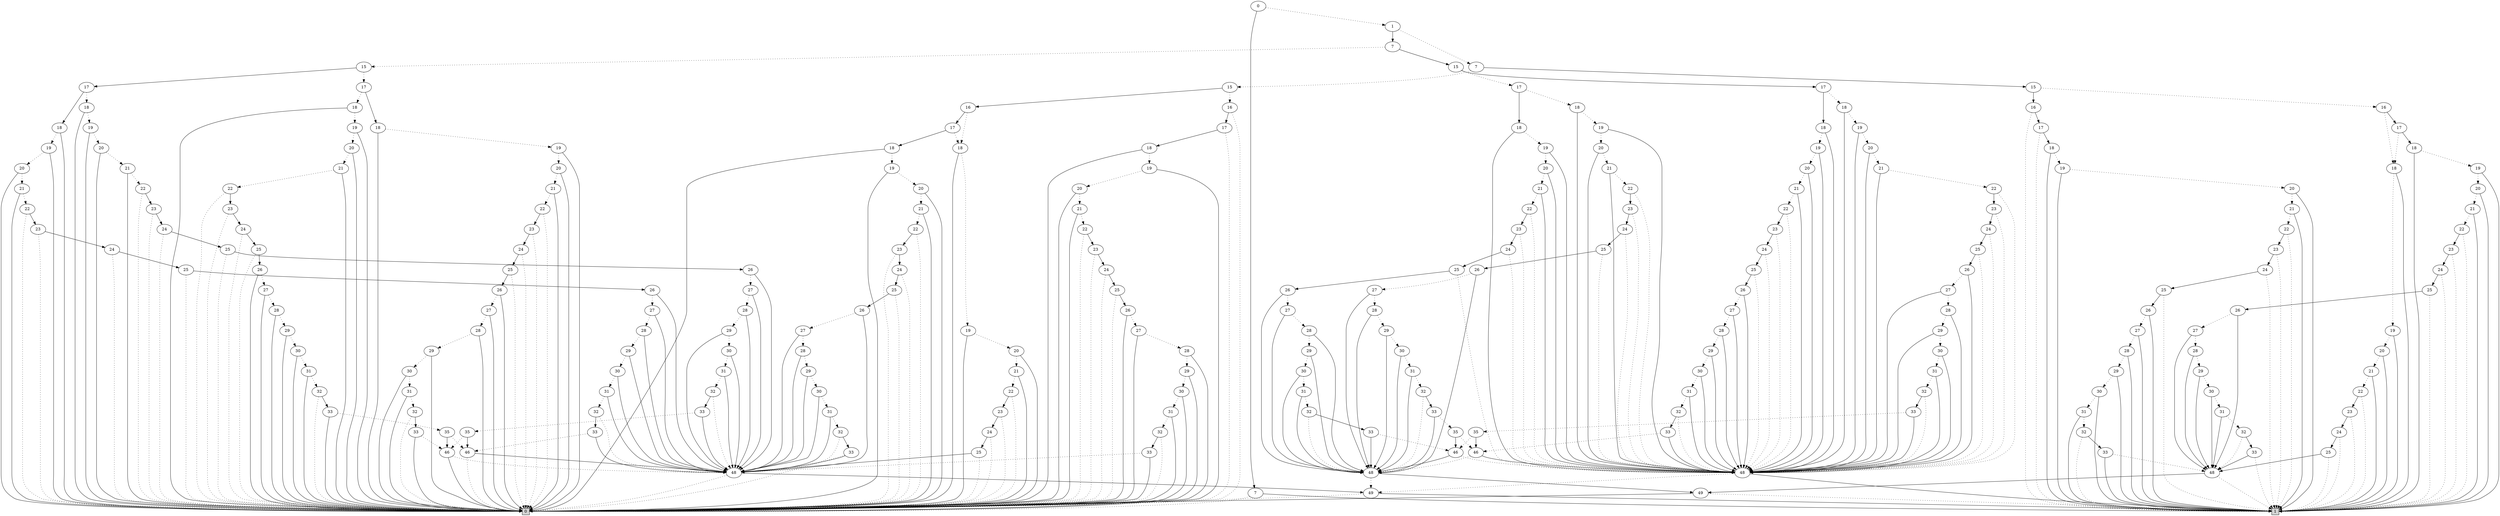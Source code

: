 digraph G {
0 [shape=box, label="0", style=filled, shape=box, height=0.3, width=0.3];
1 [shape=box, label="1", style=filled, shape=box, height=0.3, width=0.3];
154534 [label="0"];
154534 -> 154533 [style=dotted];
154534 -> 16 [style=filled];
154533 [label="1"];
154533 -> 154428 [style=dotted];
154533 -> 154532 [style=filled];
154428 [label="7"];
154428 -> 154426 [style=dotted];
154428 -> 154427 [style=filled];
154426 [label="15"];
154426 -> 88607 [style=dotted];
154426 -> 93065 [style=filled];
88607 [label="16"];
88607 -> 0 [style=dotted];
88607 -> 88606 [style=filled];
88606 [label="17"];
88606 -> 0 [style=dotted];
88606 -> 42724 [style=filled];
42724 [label="18"];
42724 -> 42723 [style=dotted];
42724 -> 0 [style=filled];
42723 [label="19"];
42723 -> 42722 [style=dotted];
42723 -> 0 [style=filled];
42722 [label="20"];
42722 -> 42721 [style=dotted];
42722 -> 0 [style=filled];
42721 [label="21"];
42721 -> 42720 [style=dotted];
42721 -> 0 [style=filled];
42720 [label="22"];
42720 -> 0 [style=dotted];
42720 -> 42719 [style=filled];
42719 [label="23"];
42719 -> 0 [style=dotted];
42719 -> 42718 [style=filled];
42718 [label="24"];
42718 -> 0 [style=dotted];
42718 -> 42717 [style=filled];
42717 [label="25"];
42717 -> 0 [style=dotted];
42717 -> 42716 [style=filled];
42716 [label="26"];
42716 -> 42715 [style=dotted];
42716 -> 0 [style=filled];
42715 [label="27"];
42715 -> 42714 [style=dotted];
42715 -> 0 [style=filled];
42714 [label="28"];
42714 -> 42713 [style=dotted];
42714 -> 0 [style=filled];
42713 [label="29"];
42713 -> 42712 [style=dotted];
42713 -> 0 [style=filled];
42712 [label="30"];
42712 -> 42711 [style=dotted];
42712 -> 0 [style=filled];
42711 [label="31"];
42711 -> 42710 [style=dotted];
42711 -> 0 [style=filled];
42710 [label="32"];
42710 -> 0 [style=dotted];
42710 -> 42709 [style=filled];
42709 [label="33"];
42709 -> 4598 [style=dotted];
42709 -> 0 [style=filled];
4598 [label="48"];
4598 -> 0 [style=dotted];
4598 -> 100 [style=filled];
100 [label="49"];
100 -> 0 [style=dotted];
100 -> 1 [style=filled];
93065 [label="16"];
93065 -> 42607 [style=dotted];
93065 -> 93064 [style=filled];
42607 [label="18"];
42607 -> 42606 [style=dotted];
42607 -> 0 [style=filled];
42606 [label="19"];
42606 -> 42605 [style=dotted];
42606 -> 0 [style=filled];
42605 [label="20"];
42605 -> 42604 [style=dotted];
42605 -> 0 [style=filled];
42604 [label="21"];
42604 -> 42603 [style=dotted];
42604 -> 0 [style=filled];
42603 [label="22"];
42603 -> 0 [style=dotted];
42603 -> 42602 [style=filled];
42602 [label="23"];
42602 -> 0 [style=dotted];
42602 -> 42601 [style=filled];
42601 [label="24"];
42601 -> 0 [style=dotted];
42601 -> 42600 [style=filled];
42600 [label="25"];
42600 -> 0 [style=dotted];
42600 -> 4598 [style=filled];
93064 [label="17"];
93064 -> 42607 [style=dotted];
93064 -> 42653 [style=filled];
42653 [label="18"];
42653 -> 42652 [style=dotted];
42653 -> 0 [style=filled];
42652 [label="19"];
42652 -> 42651 [style=dotted];
42652 -> 0 [style=filled];
42651 [label="20"];
42651 -> 42650 [style=dotted];
42651 -> 0 [style=filled];
42650 [label="21"];
42650 -> 42649 [style=dotted];
42650 -> 0 [style=filled];
42649 [label="22"];
42649 -> 0 [style=dotted];
42649 -> 42648 [style=filled];
42648 [label="23"];
42648 -> 0 [style=dotted];
42648 -> 42647 [style=filled];
42647 [label="24"];
42647 -> 0 [style=dotted];
42647 -> 42646 [style=filled];
42646 [label="25"];
42646 -> 0 [style=dotted];
42646 -> 42645 [style=filled];
42645 [label="26"];
42645 -> 42644 [style=dotted];
42645 -> 4598 [style=filled];
42644 [label="27"];
42644 -> 42643 [style=dotted];
42644 -> 4598 [style=filled];
42643 [label="28"];
42643 -> 42642 [style=dotted];
42643 -> 4598 [style=filled];
42642 [label="29"];
42642 -> 42641 [style=dotted];
42642 -> 4598 [style=filled];
42641 [label="30"];
42641 -> 42640 [style=dotted];
42641 -> 4598 [style=filled];
42640 [label="31"];
42640 -> 42639 [style=dotted];
42640 -> 4598 [style=filled];
42639 [label="32"];
42639 -> 4598 [style=dotted];
42639 -> 42638 [style=filled];
42638 [label="33"];
42638 -> 0 [style=dotted];
42638 -> 4598 [style=filled];
154427 [label="15"];
154427 -> 93057 [style=dotted];
154427 -> 90783 [style=filled];
93057 [label="16"];
93057 -> 42615 [style=dotted];
93057 -> 93056 [style=filled];
42615 [label="18"];
42615 -> 42614 [style=dotted];
42615 -> 1 [style=filled];
42614 [label="19"];
42614 -> 42613 [style=dotted];
42614 -> 1 [style=filled];
42613 [label="20"];
42613 -> 42612 [style=dotted];
42613 -> 1 [style=filled];
42612 [label="21"];
42612 -> 42611 [style=dotted];
42612 -> 1 [style=filled];
42611 [label="22"];
42611 -> 1 [style=dotted];
42611 -> 42610 [style=filled];
42610 [label="23"];
42610 -> 1 [style=dotted];
42610 -> 42609 [style=filled];
42609 [label="24"];
42609 -> 1 [style=dotted];
42609 -> 42608 [style=filled];
42608 [label="25"];
42608 -> 1 [style=dotted];
42608 -> 4600 [style=filled];
4600 [label="48"];
4600 -> 1 [style=dotted];
4600 -> 101 [style=filled];
101 [label="49"];
101 -> 1 [style=dotted];
101 -> 0 [style=filled];
93056 [label="17"];
93056 -> 42615 [style=dotted];
93056 -> 42698 [style=filled];
42698 [label="18"];
42698 -> 42697 [style=dotted];
42698 -> 1 [style=filled];
42697 [label="19"];
42697 -> 42696 [style=dotted];
42697 -> 1 [style=filled];
42696 [label="20"];
42696 -> 42695 [style=dotted];
42696 -> 1 [style=filled];
42695 [label="21"];
42695 -> 42694 [style=dotted];
42695 -> 1 [style=filled];
42694 [label="22"];
42694 -> 1 [style=dotted];
42694 -> 42693 [style=filled];
42693 [label="23"];
42693 -> 1 [style=dotted];
42693 -> 42692 [style=filled];
42692 [label="24"];
42692 -> 1 [style=dotted];
42692 -> 42691 [style=filled];
42691 [label="25"];
42691 -> 1 [style=dotted];
42691 -> 42690 [style=filled];
42690 [label="26"];
42690 -> 42689 [style=dotted];
42690 -> 4600 [style=filled];
42689 [label="27"];
42689 -> 42688 [style=dotted];
42689 -> 4600 [style=filled];
42688 [label="28"];
42688 -> 42687 [style=dotted];
42688 -> 4600 [style=filled];
42687 [label="29"];
42687 -> 42686 [style=dotted];
42687 -> 4600 [style=filled];
42686 [label="30"];
42686 -> 42685 [style=dotted];
42686 -> 4600 [style=filled];
42685 [label="31"];
42685 -> 42684 [style=dotted];
42685 -> 4600 [style=filled];
42684 [label="32"];
42684 -> 4600 [style=dotted];
42684 -> 42683 [style=filled];
42683 [label="33"];
42683 -> 1 [style=dotted];
42683 -> 4600 [style=filled];
90783 [label="16"];
90783 -> 1 [style=dotted];
90783 -> 90782 [style=filled];
90782 [label="17"];
90782 -> 1 [style=dotted];
90782 -> 90781 [style=filled];
90781 [label="18"];
90781 -> 90780 [style=dotted];
90781 -> 1 [style=filled];
90780 [label="19"];
90780 -> 90779 [style=dotted];
90780 -> 1 [style=filled];
90779 [label="20"];
90779 -> 90778 [style=dotted];
90779 -> 1 [style=filled];
90778 [label="21"];
90778 -> 90777 [style=dotted];
90778 -> 1 [style=filled];
90777 [label="22"];
90777 -> 1 [style=dotted];
90777 -> 90776 [style=filled];
90776 [label="23"];
90776 -> 1 [style=dotted];
90776 -> 90775 [style=filled];
90775 [label="24"];
90775 -> 1 [style=dotted];
90775 -> 90774 [style=filled];
90774 [label="25"];
90774 -> 1 [style=dotted];
90774 -> 90773 [style=filled];
90773 [label="26"];
90773 -> 90772 [style=dotted];
90773 -> 1 [style=filled];
90772 [label="27"];
90772 -> 90771 [style=dotted];
90772 -> 1 [style=filled];
90771 [label="28"];
90771 -> 90770 [style=dotted];
90771 -> 1 [style=filled];
90770 [label="29"];
90770 -> 90769 [style=dotted];
90770 -> 1 [style=filled];
90769 [label="30"];
90769 -> 90768 [style=dotted];
90769 -> 1 [style=filled];
90768 [label="31"];
90768 -> 90767 [style=dotted];
90768 -> 1 [style=filled];
90767 [label="32"];
90767 -> 1 [style=dotted];
90767 -> 90766 [style=filled];
90766 [label="33"];
90766 -> 4600 [style=dotted];
90766 -> 1 [style=filled];
154532 [label="7"];
154532 -> 154462 [style=dotted];
154532 -> 154531 [style=filled];
154462 [label="15"];
154462 -> 154201 [style=dotted];
154462 -> 154461 [style=filled];
154201 [label="17"];
154201 -> 154184 [style=dotted];
154201 -> 154200 [style=filled];
154184 [label="18"];
154184 -> 154183 [style=dotted];
154184 -> 0 [style=filled];
154183 [label="19"];
154183 -> 154182 [style=dotted];
154183 -> 0 [style=filled];
154182 [label="20"];
154182 -> 154181 [style=dotted];
154182 -> 0 [style=filled];
154181 [label="21"];
154181 -> 154180 [style=dotted];
154181 -> 0 [style=filled];
154180 [label="22"];
154180 -> 0 [style=dotted];
154180 -> 154179 [style=filled];
154179 [label="23"];
154179 -> 0 [style=dotted];
154179 -> 154178 [style=filled];
154178 [label="24"];
154178 -> 0 [style=dotted];
154178 -> 154177 [style=filled];
154177 [label="25"];
154177 -> 0 [style=dotted];
154177 -> 154176 [style=filled];
154176 [label="26"];
154176 -> 154175 [style=dotted];
154176 -> 0 [style=filled];
154175 [label="27"];
154175 -> 154174 [style=dotted];
154175 -> 0 [style=filled];
154174 [label="28"];
154174 -> 154173 [style=dotted];
154174 -> 0 [style=filled];
154173 [label="29"];
154173 -> 154172 [style=dotted];
154173 -> 0 [style=filled];
154172 [label="30"];
154172 -> 154171 [style=dotted];
154172 -> 0 [style=filled];
154171 [label="31"];
154171 -> 154170 [style=dotted];
154171 -> 0 [style=filled];
154170 [label="32"];
154170 -> 0 [style=dotted];
154170 -> 154169 [style=filled];
154169 [label="33"];
154169 -> 154168 [style=dotted];
154169 -> 0 [style=filled];
154168 [label="35"];
154168 -> 43028 [style=dotted];
154168 -> 134989 [style=filled];
43028 [label="46"];
43028 -> 0 [style=dotted];
43028 -> 4598 [style=filled];
134989 [label="46"];
134989 -> 4598 [style=dotted];
134989 -> 0 [style=filled];
154200 [label="18"];
154200 -> 154199 [style=dotted];
154200 -> 0 [style=filled];
154199 [label="19"];
154199 -> 154198 [style=dotted];
154199 -> 0 [style=filled];
154198 [label="20"];
154198 -> 154197 [style=dotted];
154198 -> 0 [style=filled];
154197 [label="21"];
154197 -> 154196 [style=dotted];
154197 -> 0 [style=filled];
154196 [label="22"];
154196 -> 0 [style=dotted];
154196 -> 154195 [style=filled];
154195 [label="23"];
154195 -> 0 [style=dotted];
154195 -> 154194 [style=filled];
154194 [label="24"];
154194 -> 0 [style=dotted];
154194 -> 154193 [style=filled];
154193 [label="25"];
154193 -> 0 [style=dotted];
154193 -> 154192 [style=filled];
154192 [label="26"];
154192 -> 154191 [style=dotted];
154192 -> 0 [style=filled];
154191 [label="27"];
154191 -> 154190 [style=dotted];
154191 -> 0 [style=filled];
154190 [label="28"];
154190 -> 154189 [style=dotted];
154190 -> 0 [style=filled];
154189 [label="29"];
154189 -> 154188 [style=dotted];
154189 -> 0 [style=filled];
154188 [label="30"];
154188 -> 154187 [style=dotted];
154188 -> 0 [style=filled];
154187 [label="31"];
154187 -> 154186 [style=dotted];
154187 -> 0 [style=filled];
154186 [label="32"];
154186 -> 0 [style=dotted];
154186 -> 154185 [style=filled];
154185 [label="33"];
154185 -> 134989 [style=dotted];
154185 -> 0 [style=filled];
154461 [label="17"];
154461 -> 154444 [style=dotted];
154461 -> 154460 [style=filled];
154444 [label="18"];
154444 -> 154443 [style=dotted];
154444 -> 0 [style=filled];
154443 [label="19"];
154443 -> 154442 [style=dotted];
154443 -> 0 [style=filled];
154442 [label="20"];
154442 -> 154441 [style=dotted];
154442 -> 0 [style=filled];
154441 [label="21"];
154441 -> 154440 [style=dotted];
154441 -> 0 [style=filled];
154440 [label="22"];
154440 -> 0 [style=dotted];
154440 -> 154439 [style=filled];
154439 [label="23"];
154439 -> 0 [style=dotted];
154439 -> 154438 [style=filled];
154438 [label="24"];
154438 -> 0 [style=dotted];
154438 -> 154437 [style=filled];
154437 [label="25"];
154437 -> 0 [style=dotted];
154437 -> 154436 [style=filled];
154436 [label="26"];
154436 -> 154435 [style=dotted];
154436 -> 4598 [style=filled];
154435 [label="27"];
154435 -> 154434 [style=dotted];
154435 -> 4598 [style=filled];
154434 [label="28"];
154434 -> 154433 [style=dotted];
154434 -> 4598 [style=filled];
154433 [label="29"];
154433 -> 154432 [style=dotted];
154433 -> 4598 [style=filled];
154432 [label="30"];
154432 -> 154431 [style=dotted];
154432 -> 4598 [style=filled];
154431 [label="31"];
154431 -> 154430 [style=dotted];
154431 -> 4598 [style=filled];
154430 [label="32"];
154430 -> 4598 [style=dotted];
154430 -> 154429 [style=filled];
154429 [label="33"];
154429 -> 154202 [style=dotted];
154429 -> 4598 [style=filled];
154202 [label="35"];
154202 -> 134989 [style=dotted];
154202 -> 43028 [style=filled];
154460 [label="18"];
154460 -> 154459 [style=dotted];
154460 -> 0 [style=filled];
154459 [label="19"];
154459 -> 154458 [style=dotted];
154459 -> 0 [style=filled];
154458 [label="20"];
154458 -> 154457 [style=dotted];
154458 -> 0 [style=filled];
154457 [label="21"];
154457 -> 154456 [style=dotted];
154457 -> 0 [style=filled];
154456 [label="22"];
154456 -> 0 [style=dotted];
154456 -> 154455 [style=filled];
154455 [label="23"];
154455 -> 0 [style=dotted];
154455 -> 154454 [style=filled];
154454 [label="24"];
154454 -> 0 [style=dotted];
154454 -> 154453 [style=filled];
154453 [label="25"];
154453 -> 0 [style=dotted];
154453 -> 154452 [style=filled];
154452 [label="26"];
154452 -> 154451 [style=dotted];
154452 -> 4598 [style=filled];
154451 [label="27"];
154451 -> 154450 [style=dotted];
154451 -> 4598 [style=filled];
154450 [label="28"];
154450 -> 154449 [style=dotted];
154450 -> 4598 [style=filled];
154449 [label="29"];
154449 -> 154448 [style=dotted];
154449 -> 4598 [style=filled];
154448 [label="30"];
154448 -> 154447 [style=dotted];
154448 -> 4598 [style=filled];
154447 [label="31"];
154447 -> 154446 [style=dotted];
154447 -> 4598 [style=filled];
154446 [label="32"];
154446 -> 4598 [style=dotted];
154446 -> 154445 [style=filled];
154445 [label="33"];
154445 -> 43028 [style=dotted];
154445 -> 4598 [style=filled];
154531 [label="15"];
154531 -> 154496 [style=dotted];
154531 -> 154530 [style=filled];
154496 [label="17"];
154496 -> 154479 [style=dotted];
154496 -> 154495 [style=filled];
154479 [label="18"];
154479 -> 154478 [style=dotted];
154479 -> 42471 [style=filled];
154478 [label="19"];
154478 -> 154477 [style=dotted];
154478 -> 42471 [style=filled];
154477 [label="20"];
154477 -> 154476 [style=dotted];
154477 -> 42471 [style=filled];
154476 [label="21"];
154476 -> 154475 [style=dotted];
154476 -> 42471 [style=filled];
154475 [label="22"];
154475 -> 42471 [style=dotted];
154475 -> 154474 [style=filled];
42471 [label="48"];
42471 -> 100 [style=dotted];
42471 -> 1 [style=filled];
154474 [label="23"];
154474 -> 42471 [style=dotted];
154474 -> 154473 [style=filled];
154473 [label="24"];
154473 -> 42471 [style=dotted];
154473 -> 154472 [style=filled];
154472 [label="25"];
154472 -> 42471 [style=dotted];
154472 -> 154471 [style=filled];
154471 [label="26"];
154471 -> 154470 [style=dotted];
154471 -> 42616 [style=filled];
154470 [label="27"];
154470 -> 154469 [style=dotted];
154470 -> 42616 [style=filled];
154469 [label="28"];
154469 -> 154468 [style=dotted];
154469 -> 42616 [style=filled];
154468 [label="29"];
154468 -> 154467 [style=dotted];
154468 -> 42616 [style=filled];
154467 [label="30"];
154467 -> 154466 [style=dotted];
154467 -> 42616 [style=filled];
154466 [label="31"];
154466 -> 154465 [style=dotted];
154466 -> 42616 [style=filled];
154465 [label="32"];
154465 -> 42616 [style=dotted];
154465 -> 154464 [style=filled];
42616 [label="48"];
42616 -> 100 [style=dotted];
42616 -> 101 [style=filled];
154464 [label="33"];
154464 -> 154463 [style=dotted];
154464 -> 42616 [style=filled];
154463 [label="35"];
154463 -> 146160 [style=dotted];
154463 -> 146162 [style=filled];
146160 [label="46"];
146160 -> 42616 [style=dotted];
146160 -> 42471 [style=filled];
146162 [label="46"];
146162 -> 42471 [style=dotted];
146162 -> 42616 [style=filled];
154495 [label="18"];
154495 -> 154494 [style=dotted];
154495 -> 42471 [style=filled];
154494 [label="19"];
154494 -> 154493 [style=dotted];
154494 -> 42471 [style=filled];
154493 [label="20"];
154493 -> 154492 [style=dotted];
154493 -> 42471 [style=filled];
154492 [label="21"];
154492 -> 154491 [style=dotted];
154492 -> 42471 [style=filled];
154491 [label="22"];
154491 -> 42471 [style=dotted];
154491 -> 154490 [style=filled];
154490 [label="23"];
154490 -> 42471 [style=dotted];
154490 -> 154489 [style=filled];
154489 [label="24"];
154489 -> 42471 [style=dotted];
154489 -> 154488 [style=filled];
154488 [label="25"];
154488 -> 42471 [style=dotted];
154488 -> 154487 [style=filled];
154487 [label="26"];
154487 -> 154486 [style=dotted];
154487 -> 42616 [style=filled];
154486 [label="27"];
154486 -> 154485 [style=dotted];
154486 -> 42616 [style=filled];
154485 [label="28"];
154485 -> 154484 [style=dotted];
154485 -> 42616 [style=filled];
154484 [label="29"];
154484 -> 154483 [style=dotted];
154484 -> 42616 [style=filled];
154483 [label="30"];
154483 -> 154482 [style=dotted];
154483 -> 42616 [style=filled];
154482 [label="31"];
154482 -> 154481 [style=dotted];
154482 -> 42616 [style=filled];
154481 [label="32"];
154481 -> 42616 [style=dotted];
154481 -> 154480 [style=filled];
154480 [label="33"];
154480 -> 146162 [style=dotted];
154480 -> 42616 [style=filled];
154530 [label="17"];
154530 -> 154513 [style=dotted];
154530 -> 154529 [style=filled];
154513 [label="18"];
154513 -> 154512 [style=dotted];
154513 -> 42471 [style=filled];
154512 [label="19"];
154512 -> 154511 [style=dotted];
154512 -> 42471 [style=filled];
154511 [label="20"];
154511 -> 154510 [style=dotted];
154511 -> 42471 [style=filled];
154510 [label="21"];
154510 -> 154509 [style=dotted];
154510 -> 42471 [style=filled];
154509 [label="22"];
154509 -> 42471 [style=dotted];
154509 -> 154508 [style=filled];
154508 [label="23"];
154508 -> 42471 [style=dotted];
154508 -> 154507 [style=filled];
154507 [label="24"];
154507 -> 42471 [style=dotted];
154507 -> 154506 [style=filled];
154506 [label="25"];
154506 -> 42471 [style=dotted];
154506 -> 154505 [style=filled];
154505 [label="26"];
154505 -> 154504 [style=dotted];
154505 -> 42471 [style=filled];
154504 [label="27"];
154504 -> 154503 [style=dotted];
154504 -> 42471 [style=filled];
154503 [label="28"];
154503 -> 154502 [style=dotted];
154503 -> 42471 [style=filled];
154502 [label="29"];
154502 -> 154501 [style=dotted];
154502 -> 42471 [style=filled];
154501 [label="30"];
154501 -> 154500 [style=dotted];
154501 -> 42471 [style=filled];
154500 [label="31"];
154500 -> 154499 [style=dotted];
154500 -> 42471 [style=filled];
154499 [label="32"];
154499 -> 42471 [style=dotted];
154499 -> 154498 [style=filled];
154498 [label="33"];
154498 -> 154497 [style=dotted];
154498 -> 42471 [style=filled];
154497 [label="35"];
154497 -> 146162 [style=dotted];
154497 -> 146160 [style=filled];
154529 [label="18"];
154529 -> 154528 [style=dotted];
154529 -> 42471 [style=filled];
154528 [label="19"];
154528 -> 154527 [style=dotted];
154528 -> 42471 [style=filled];
154527 [label="20"];
154527 -> 154526 [style=dotted];
154527 -> 42471 [style=filled];
154526 [label="21"];
154526 -> 154525 [style=dotted];
154526 -> 42471 [style=filled];
154525 [label="22"];
154525 -> 42471 [style=dotted];
154525 -> 154524 [style=filled];
154524 [label="23"];
154524 -> 42471 [style=dotted];
154524 -> 154523 [style=filled];
154523 [label="24"];
154523 -> 42471 [style=dotted];
154523 -> 154522 [style=filled];
154522 [label="25"];
154522 -> 42471 [style=dotted];
154522 -> 154521 [style=filled];
154521 [label="26"];
154521 -> 154520 [style=dotted];
154521 -> 42471 [style=filled];
154520 [label="27"];
154520 -> 154519 [style=dotted];
154520 -> 42471 [style=filled];
154519 [label="28"];
154519 -> 154518 [style=dotted];
154519 -> 42471 [style=filled];
154518 [label="29"];
154518 -> 154517 [style=dotted];
154518 -> 42471 [style=filled];
154517 [label="30"];
154517 -> 154516 [style=dotted];
154517 -> 42471 [style=filled];
154516 [label="31"];
154516 -> 154515 [style=dotted];
154516 -> 42471 [style=filled];
154515 [label="32"];
154515 -> 42471 [style=dotted];
154515 -> 154514 [style=filled];
154514 [label="33"];
154514 -> 146160 [style=dotted];
154514 -> 42471 [style=filled];
16 [label="7"];
16 -> 0 [style=dotted];
16 -> 1 [style=filled];
}
